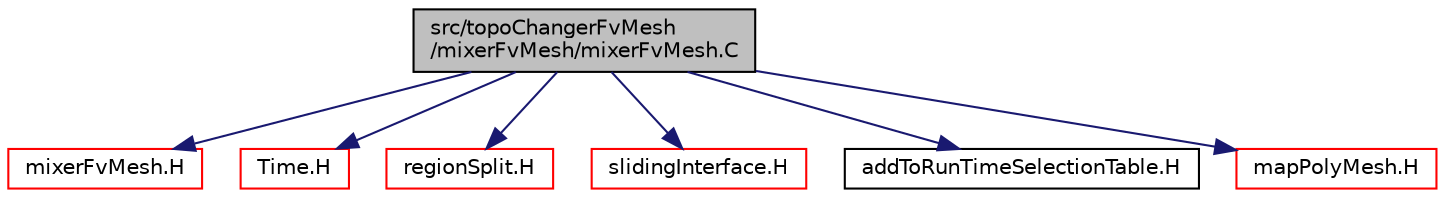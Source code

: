 digraph "src/topoChangerFvMesh/mixerFvMesh/mixerFvMesh.C"
{
  bgcolor="transparent";
  edge [fontname="Helvetica",fontsize="10",labelfontname="Helvetica",labelfontsize="10"];
  node [fontname="Helvetica",fontsize="10",shape=record];
  Node1 [label="src/topoChangerFvMesh\l/mixerFvMesh/mixerFvMesh.C",height=0.2,width=0.4,color="black", fillcolor="grey75", style="filled", fontcolor="black"];
  Node1 -> Node2 [color="midnightblue",fontsize="10",style="solid",fontname="Helvetica"];
  Node2 [label="mixerFvMesh.H",height=0.2,width=0.4,color="red",URL="$a10575.html"];
  Node1 -> Node3 [color="midnightblue",fontsize="10",style="solid",fontname="Helvetica"];
  Node3 [label="Time.H",height=0.2,width=0.4,color="red",URL="$a08181.html"];
  Node1 -> Node4 [color="midnightblue",fontsize="10",style="solid",fontname="Helvetica"];
  Node4 [label="regionSplit.H",height=0.2,width=0.4,color="red",URL="$a07659.html"];
  Node1 -> Node5 [color="midnightblue",fontsize="10",style="solid",fontname="Helvetica"];
  Node5 [label="slidingInterface.H",height=0.2,width=0.4,color="red",URL="$a05074.html"];
  Node1 -> Node6 [color="midnightblue",fontsize="10",style="solid",fontname="Helvetica"];
  Node6 [label="addToRunTimeSelectionTable.H",height=0.2,width=0.4,color="black",URL="$a08169.html",tooltip="Macros for easy insertion into run-time selection tables. "];
  Node1 -> Node7 [color="midnightblue",fontsize="10",style="solid",fontname="Helvetica"];
  Node7 [label="mapPolyMesh.H",height=0.2,width=0.4,color="red",URL="$a08963.html"];
}
